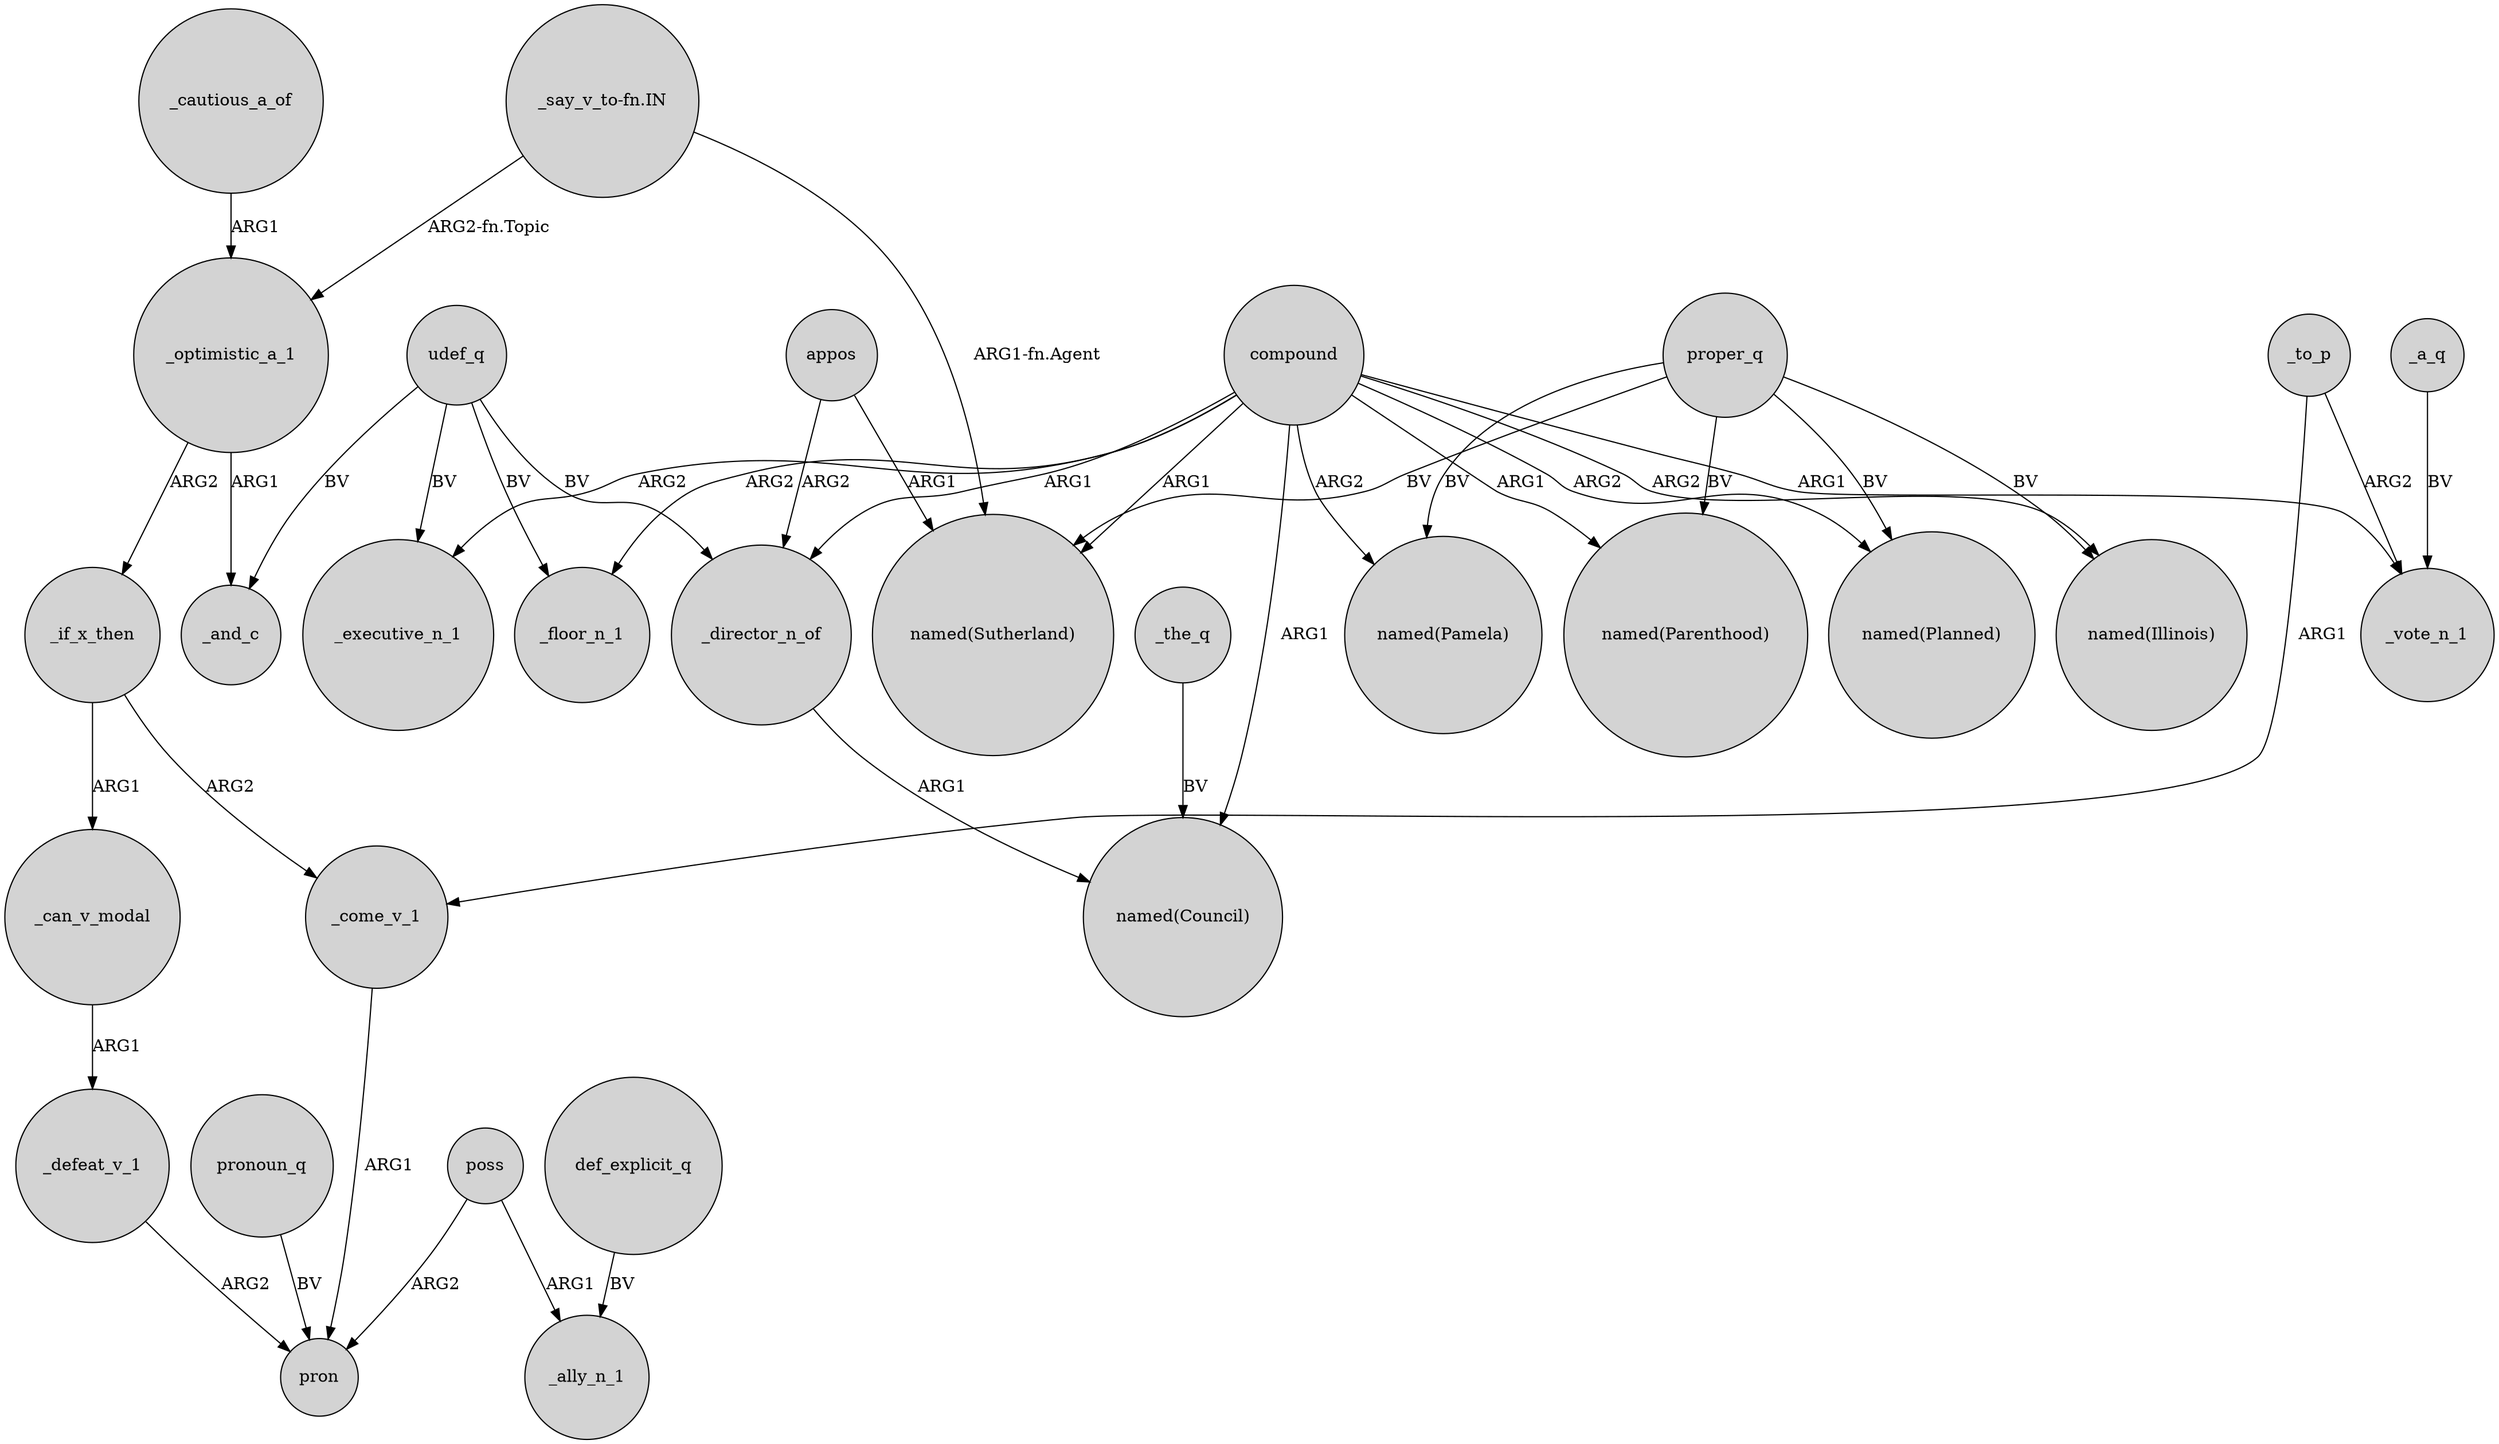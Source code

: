 digraph {
	node [shape=circle style=filled]
	_optimistic_a_1 -> _and_c [label=ARG1]
	compound -> "named(Pamela)" [label=ARG2]
	proper_q -> "named(Pamela)" [label=BV]
	poss -> pron [label=ARG2]
	udef_q -> _executive_n_1 [label=BV]
	_to_p -> _come_v_1 [label=ARG1]
	"_say_v_to-fn.IN" -> "named(Sutherland)" [label="ARG1-fn.Agent"]
	compound -> _floor_n_1 [label=ARG2]
	appos -> "named(Sutherland)" [label=ARG1]
	compound -> "named(Sutherland)" [label=ARG1]
	compound -> "named(Illinois)" [label=ARG2]
	def_explicit_q -> _ally_n_1 [label=BV]
	proper_q -> "named(Illinois)" [label=BV]
	_if_x_then -> _can_v_modal [label=ARG1]
	_to_p -> _vote_n_1 [label=ARG2]
	_if_x_then -> _come_v_1 [label=ARG2]
	compound -> "named(Parenthood)" [label=ARG1]
	poss -> _ally_n_1 [label=ARG1]
	_the_q -> "named(Council)" [label=BV]
	pronoun_q -> pron [label=BV]
	_optimistic_a_1 -> _if_x_then [label=ARG2]
	_come_v_1 -> pron [label=ARG1]
	_can_v_modal -> _defeat_v_1 [label=ARG1]
	_director_n_of -> "named(Council)" [label=ARG1]
	compound -> "named(Planned)" [label=ARG2]
	proper_q -> "named(Sutherland)" [label=BV]
	udef_q -> _floor_n_1 [label=BV]
	_a_q -> _vote_n_1 [label=BV]
	_cautious_a_of -> _optimistic_a_1 [label=ARG1]
	_defeat_v_1 -> pron [label=ARG2]
	proper_q -> "named(Planned)" [label=BV]
	compound -> _director_n_of [label=ARG1]
	compound -> _executive_n_1 [label=ARG2]
	compound -> "named(Council)" [label=ARG1]
	udef_q -> _and_c [label=BV]
	compound -> _vote_n_1 [label=ARG1]
	appos -> _director_n_of [label=ARG2]
	proper_q -> "named(Parenthood)" [label=BV]
	udef_q -> _director_n_of [label=BV]
	"_say_v_to-fn.IN" -> _optimistic_a_1 [label="ARG2-fn.Topic"]
}
